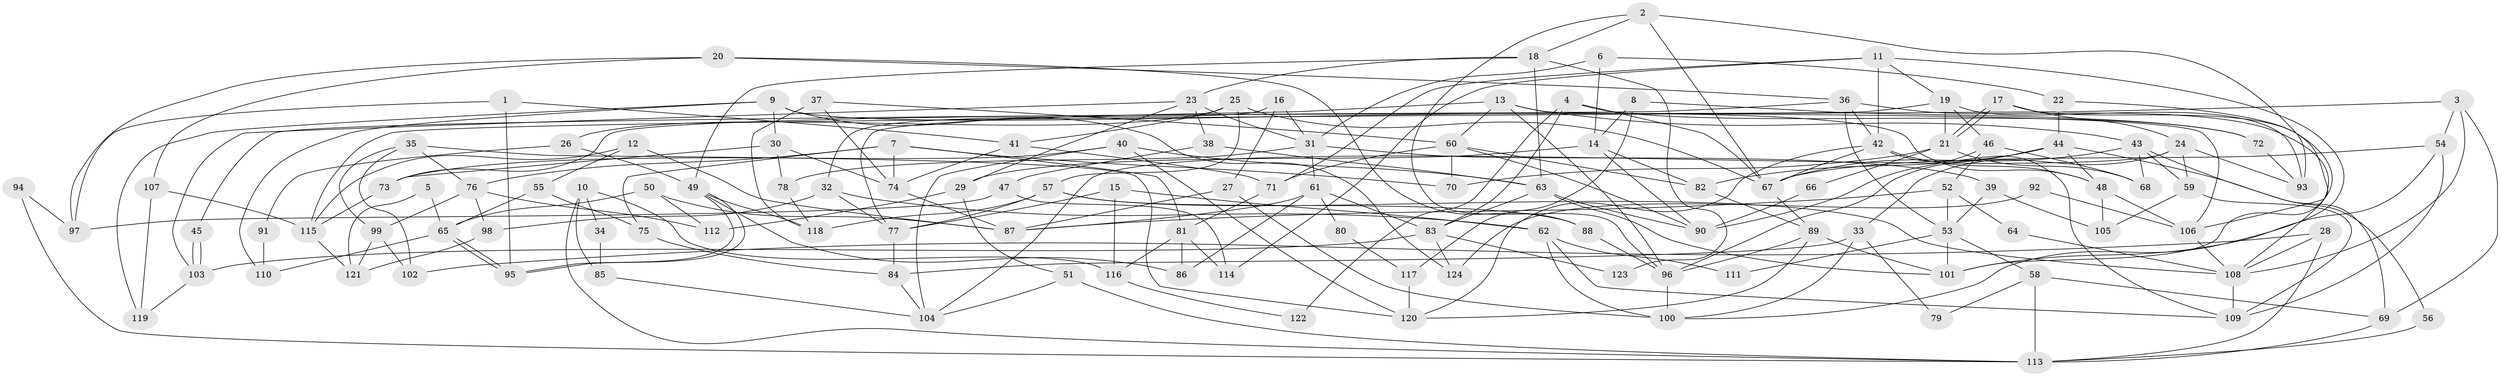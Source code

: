 // coarse degree distribution, {14: 0.013333333333333334, 13: 0.02666666666666667, 4: 0.18666666666666668, 7: 0.08, 3: 0.26666666666666666, 5: 0.13333333333333333, 2: 0.14666666666666667, 8: 0.06666666666666667, 6: 0.06666666666666667, 12: 0.013333333333333334}
// Generated by graph-tools (version 1.1) at 2025/50/03/04/25 22:50:50]
// undirected, 124 vertices, 248 edges
graph export_dot {
  node [color=gray90,style=filled];
  1;
  2;
  3;
  4;
  5;
  6;
  7;
  8;
  9;
  10;
  11;
  12;
  13;
  14;
  15;
  16;
  17;
  18;
  19;
  20;
  21;
  22;
  23;
  24;
  25;
  26;
  27;
  28;
  29;
  30;
  31;
  32;
  33;
  34;
  35;
  36;
  37;
  38;
  39;
  40;
  41;
  42;
  43;
  44;
  45;
  46;
  47;
  48;
  49;
  50;
  51;
  52;
  53;
  54;
  55;
  56;
  57;
  58;
  59;
  60;
  61;
  62;
  63;
  64;
  65;
  66;
  67;
  68;
  69;
  70;
  71;
  72;
  73;
  74;
  75;
  76;
  77;
  78;
  79;
  80;
  81;
  82;
  83;
  84;
  85;
  86;
  87;
  88;
  89;
  90;
  91;
  92;
  93;
  94;
  95;
  96;
  97;
  98;
  99;
  100;
  101;
  102;
  103;
  104;
  105;
  106;
  107;
  108;
  109;
  110;
  111;
  112;
  113;
  114;
  115;
  116;
  117;
  118;
  119;
  120;
  121;
  122;
  123;
  124;
  1 -- 41;
  1 -- 95;
  1 -- 97;
  2 -- 18;
  2 -- 67;
  2 -- 93;
  2 -- 96;
  3 -- 108;
  3 -- 54;
  3 -- 69;
  3 -- 115;
  4 -- 83;
  4 -- 67;
  4 -- 72;
  4 -- 122;
  5 -- 65;
  5 -- 121;
  6 -- 14;
  6 -- 31;
  6 -- 22;
  7 -- 74;
  7 -- 70;
  7 -- 75;
  7 -- 76;
  7 -- 81;
  8 -- 14;
  8 -- 72;
  8 -- 117;
  9 -- 48;
  9 -- 119;
  9 -- 30;
  9 -- 110;
  9 -- 124;
  10 -- 113;
  10 -- 116;
  10 -- 34;
  10 -- 85;
  11 -- 71;
  11 -- 42;
  11 -- 19;
  11 -- 100;
  11 -- 114;
  12 -- 55;
  12 -- 87;
  12 -- 115;
  13 -- 96;
  13 -- 106;
  13 -- 43;
  13 -- 60;
  13 -- 77;
  14 -- 29;
  14 -- 90;
  14 -- 82;
  15 -- 77;
  15 -- 62;
  15 -- 116;
  16 -- 31;
  16 -- 27;
  16 -- 32;
  17 -- 101;
  17 -- 21;
  17 -- 21;
  17 -- 24;
  18 -- 63;
  18 -- 49;
  18 -- 23;
  18 -- 123;
  19 -- 73;
  19 -- 21;
  19 -- 46;
  19 -- 93;
  20 -- 88;
  20 -- 36;
  20 -- 97;
  20 -- 107;
  21 -- 66;
  21 -- 68;
  21 -- 70;
  22 -- 44;
  22 -- 106;
  23 -- 38;
  23 -- 29;
  23 -- 31;
  23 -- 103;
  24 -- 93;
  24 -- 33;
  24 -- 59;
  24 -- 104;
  25 -- 67;
  25 -- 57;
  25 -- 26;
  25 -- 41;
  26 -- 49;
  26 -- 91;
  27 -- 100;
  27 -- 87;
  28 -- 108;
  28 -- 113;
  28 -- 102;
  29 -- 51;
  29 -- 112;
  30 -- 73;
  30 -- 74;
  30 -- 78;
  31 -- 78;
  31 -- 39;
  31 -- 61;
  32 -- 77;
  32 -- 62;
  32 -- 98;
  33 -- 100;
  33 -- 79;
  33 -- 84;
  34 -- 85;
  35 -- 76;
  35 -- 102;
  35 -- 99;
  35 -- 120;
  36 -- 53;
  36 -- 108;
  36 -- 42;
  36 -- 45;
  37 -- 74;
  37 -- 60;
  37 -- 118;
  38 -- 47;
  38 -- 63;
  39 -- 105;
  39 -- 53;
  40 -- 120;
  40 -- 63;
  40 -- 73;
  40 -- 104;
  41 -- 74;
  41 -- 71;
  42 -- 120;
  42 -- 48;
  42 -- 67;
  42 -- 109;
  43 -- 59;
  43 -- 67;
  43 -- 68;
  43 -- 69;
  44 -- 96;
  44 -- 82;
  44 -- 48;
  44 -- 56;
  45 -- 103;
  45 -- 103;
  46 -- 68;
  46 -- 52;
  46 -- 90;
  47 -- 97;
  47 -- 114;
  48 -- 105;
  48 -- 106;
  49 -- 86;
  49 -- 95;
  49 -- 95;
  49 -- 118;
  50 -- 87;
  50 -- 112;
  50 -- 65;
  51 -- 113;
  51 -- 104;
  52 -- 53;
  52 -- 64;
  52 -- 87;
  53 -- 101;
  53 -- 58;
  53 -- 111;
  54 -- 109;
  54 -- 67;
  54 -- 101;
  55 -- 65;
  55 -- 75;
  56 -- 113;
  57 -- 118;
  57 -- 77;
  57 -- 88;
  57 -- 108;
  58 -- 69;
  58 -- 79;
  58 -- 113;
  59 -- 109;
  59 -- 105;
  60 -- 82;
  60 -- 70;
  60 -- 71;
  60 -- 90;
  61 -- 83;
  61 -- 80;
  61 -- 86;
  61 -- 87;
  62 -- 109;
  62 -- 100;
  62 -- 111;
  63 -- 90;
  63 -- 101;
  63 -- 83;
  64 -- 108;
  65 -- 95;
  65 -- 95;
  65 -- 110;
  66 -- 90;
  67 -- 89;
  69 -- 113;
  71 -- 81;
  72 -- 93;
  73 -- 115;
  74 -- 87;
  75 -- 84;
  76 -- 99;
  76 -- 98;
  76 -- 112;
  77 -- 84;
  78 -- 118;
  80 -- 117;
  81 -- 86;
  81 -- 114;
  81 -- 116;
  82 -- 89;
  83 -- 103;
  83 -- 123;
  83 -- 124;
  84 -- 104;
  85 -- 104;
  88 -- 96;
  89 -- 96;
  89 -- 101;
  89 -- 120;
  91 -- 110;
  92 -- 106;
  92 -- 124;
  94 -- 97;
  94 -- 113;
  96 -- 100;
  98 -- 121;
  99 -- 121;
  99 -- 102;
  103 -- 119;
  106 -- 108;
  107 -- 115;
  107 -- 119;
  108 -- 109;
  115 -- 121;
  116 -- 122;
  117 -- 120;
}

